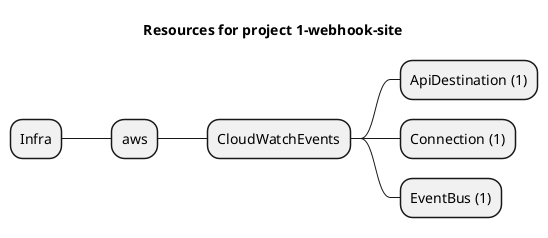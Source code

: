 @startmindmap
title Resources for project 1-webhook-site
skinparam monochrome true
+ Infra
++ aws
+++ CloudWatchEvents
++++ ApiDestination (1)
++++ Connection (1)
++++ EventBus (1)
@endmindmap
